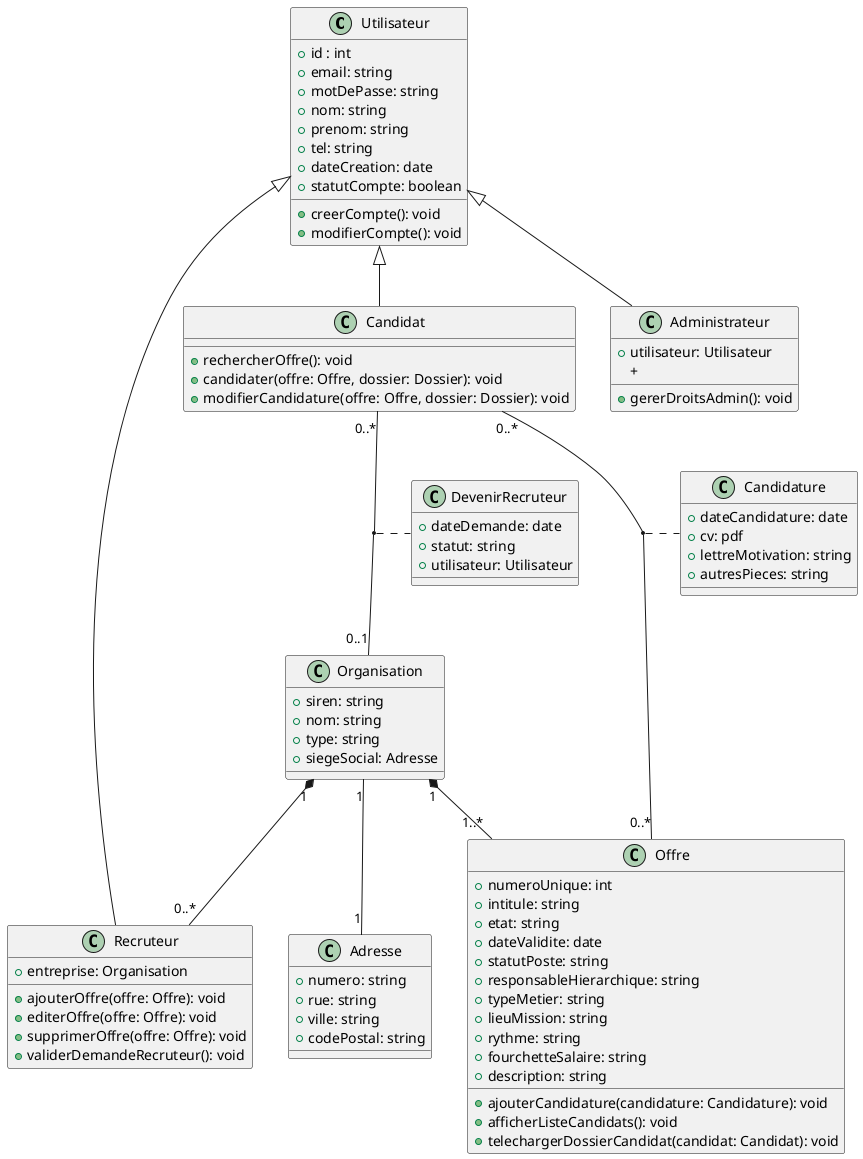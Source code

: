 @startuml
class Utilisateur {
    +id : int
    +email: string
    +motDePasse: string
    +nom: string
    +prenom: string
    +tel: string
    +dateCreation: date
    +statutCompte: boolean
    +creerCompte(): void
    +modifierCompte(): void
}

class Recruteur {
    +entreprise: Organisation
    +ajouterOffre(offre: Offre): void
    +editerOffre(offre: Offre): void
    +supprimerOffre(offre: Offre): void
    +validerDemandeRecruteur(): void
}

class Candidat {
    +rechercherOffre(): void
    +candidater(offre: Offre, dossier: Dossier): void
    +modifierCandidature(offre: Offre, dossier: Dossier): void
}

class Administrateur {
    +utilisateur: Utilisateur
    +gererDroitsAdmin(): void
    +
}

class Organisation {
    +siren: string
    +nom: string
    +type: string
    +siegeSocial: Adresse
}

class Offre {
    +numeroUnique: int
    +intitule: string
    +etat: string
    +dateValidite: date
    +statutPoste: string
    +responsableHierarchique: string
    +typeMetier: string
    +lieuMission: string
    +rythme: string
    +fourchetteSalaire: string
    +description: string
    +ajouterCandidature(candidature: Candidature): void
    +afficherListeCandidats(): void
    +telechargerDossierCandidat(candidat: Candidat): void
}


class Adresse {
    +numero: string
    +rue: string
    +ville: string
    +codePostal: string
}

class Candidature {
    +dateCandidature: date
    +cv: pdf
    +lettreMotivation: string
    +autresPieces: string
}



class DevenirRecruteur {
    +dateDemande: date
    +statut: string
    +utilisateur: Utilisateur
}

Candidat "0..*" -- "0..1" Organisation
(Candidat, Organisation) . DevenirRecruteur


Utilisateur <|-- Recruteur

Utilisateur <|-- Candidat
Utilisateur <|-- Administrateur

Candidat "0..*" -- "0..*" Offre
(Candidat, Offre) . Candidature


Organisation "1" *-- "0..*" Recruteur
Organisation "1" *-- "1..*" Offre
Organisation "1" -- "1" Adresse
@enduml